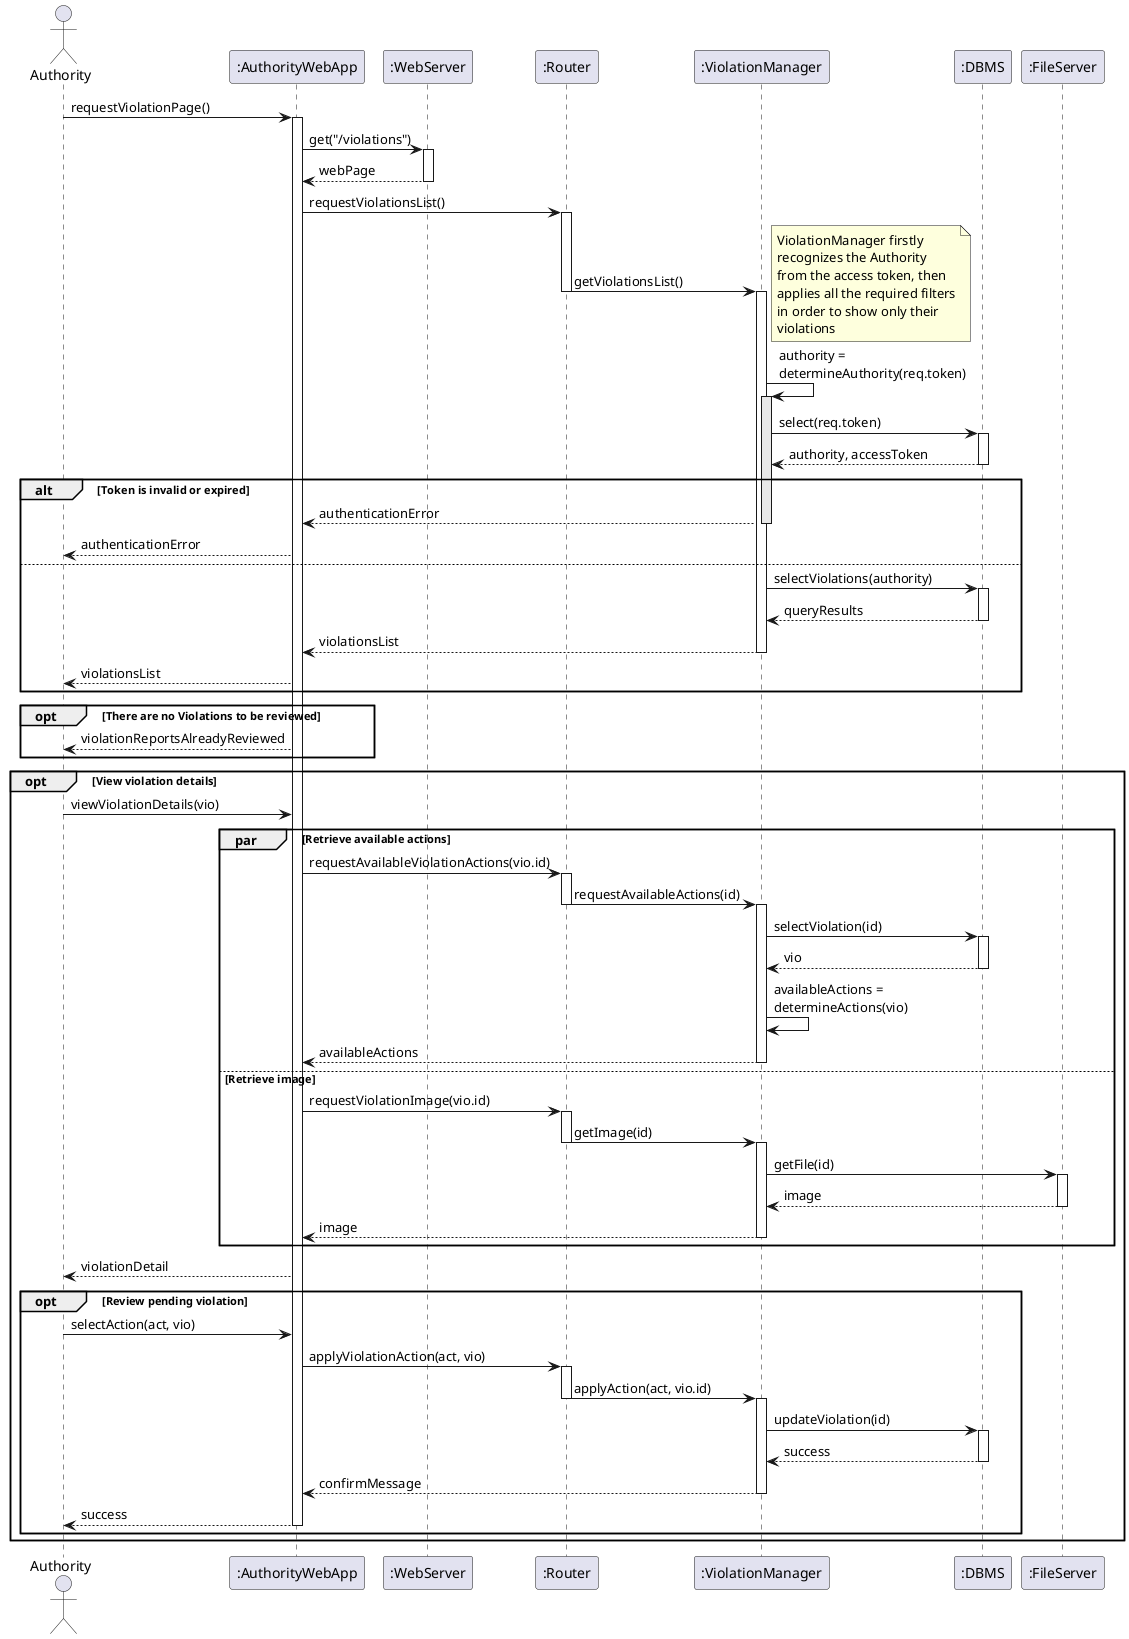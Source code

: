 @startuml dd_sequence_diagram_uc_2_1
skinparam Shadowing false

actor Authority as A
participant ":AuthorityWebApp" as AWA
participant ":WebServer" as WS
participant ":Router" as R
participant ":ViolationManager" as VM
participant ":DBMS" as DBMS
participant ":FileServer" as FS

A -> AWA : requestViolationPage()
activate AWA
AWA -> WS : get("/violations")
activate WS
WS --> AWA : webPage
deactivate WS
AWA -> R : requestViolationsList()
activate R
R -> VM : getViolationsList()
deactivate R
activate VM
note right
    ViolationManager firstly
    recognizes the Authority
    from the access token, then
    applies all the required filters
    in order to show only their
    violations
end note
VM -> VM : authority =\ndetermineAuthority(req.token)
activate VM #e8e8e8
VM -> DBMS : select(req.token)
activate DBMS
DBMS --> VM : authority, accessToken
deactivate DBMS
alt Token is invalid or expired
VM --> AWA : authenticationError
deactivate VM
AWA --> A : authenticationError
else
VM -> DBMS : selectViolations(authority)
activate DBMS
DBMS --> VM : queryResults
deactivate DBMS
VM --> AWA : violationsList
deactivate VM
AWA --> A : violationsList
end
opt There are no Violations to be reviewed
AWA --> A : violationReportsAlreadyReviewed
end
opt View violation details 
A -> AWA : viewViolationDetails(vio)
par Retrieve available actions
AWA -> R : requestAvailableViolationActions(vio.id)
activate R
R -> VM : requestAvailableActions(id)
deactivate R
activate VM
VM -> DBMS : selectViolation(id)
activate DBMS
DBMS --> VM : vio
deactivate DBMS
VM -> VM : availableActions =\ndetermineActions(vio)
VM --> AWA : availableActions
deactivate VM
else Retrieve image
AWA -> R : requestViolationImage(vio.id)
activate R
R -> VM : getImage(id)
deactivate R
activate VM
VM -> FS : getFile(id)
activate FS
FS --> VM : image
deactivate FS
VM --> AWA : image
deactivate VM
end
AWA --> A : violationDetail

opt Review pending violation
A -> AWA : selectAction(act, vio)
AWA -> R : applyViolationAction(act, vio)
activate R
R -> VM : applyAction(act, vio.id)
deactivate R
activate VM
VM -> DBMS : updateViolation(id)
activate DBMS
DBMS --> VM : success
deactivate DBMS
VM --> AWA : confirmMessage
deactivate VM
AWA --> A : success
deactivate AWA
end
end
@enduml